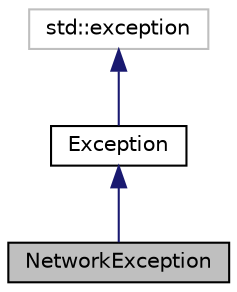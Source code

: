 digraph "NetworkException"
{
 // LATEX_PDF_SIZE
  edge [fontname="Helvetica",fontsize="10",labelfontname="Helvetica",labelfontsize="10"];
  node [fontname="Helvetica",fontsize="10",shape=record];
  Node1 [label="NetworkException",height=0.2,width=0.4,color="black", fillcolor="grey75", style="filled", fontcolor="black",tooltip="Класс для сетевых исключений."];
  Node2 -> Node1 [dir="back",color="midnightblue",fontsize="10",style="solid"];
  Node2 [label="Exception",height=0.2,width=0.4,color="black", fillcolor="white", style="filled",URL="$classException.html",tooltip="Базовый класс для исключений."];
  Node3 -> Node2 [dir="back",color="midnightblue",fontsize="10",style="solid"];
  Node3 [label="std::exception",height=0.2,width=0.4,color="grey75", fillcolor="white", style="filled",tooltip=" "];
}
